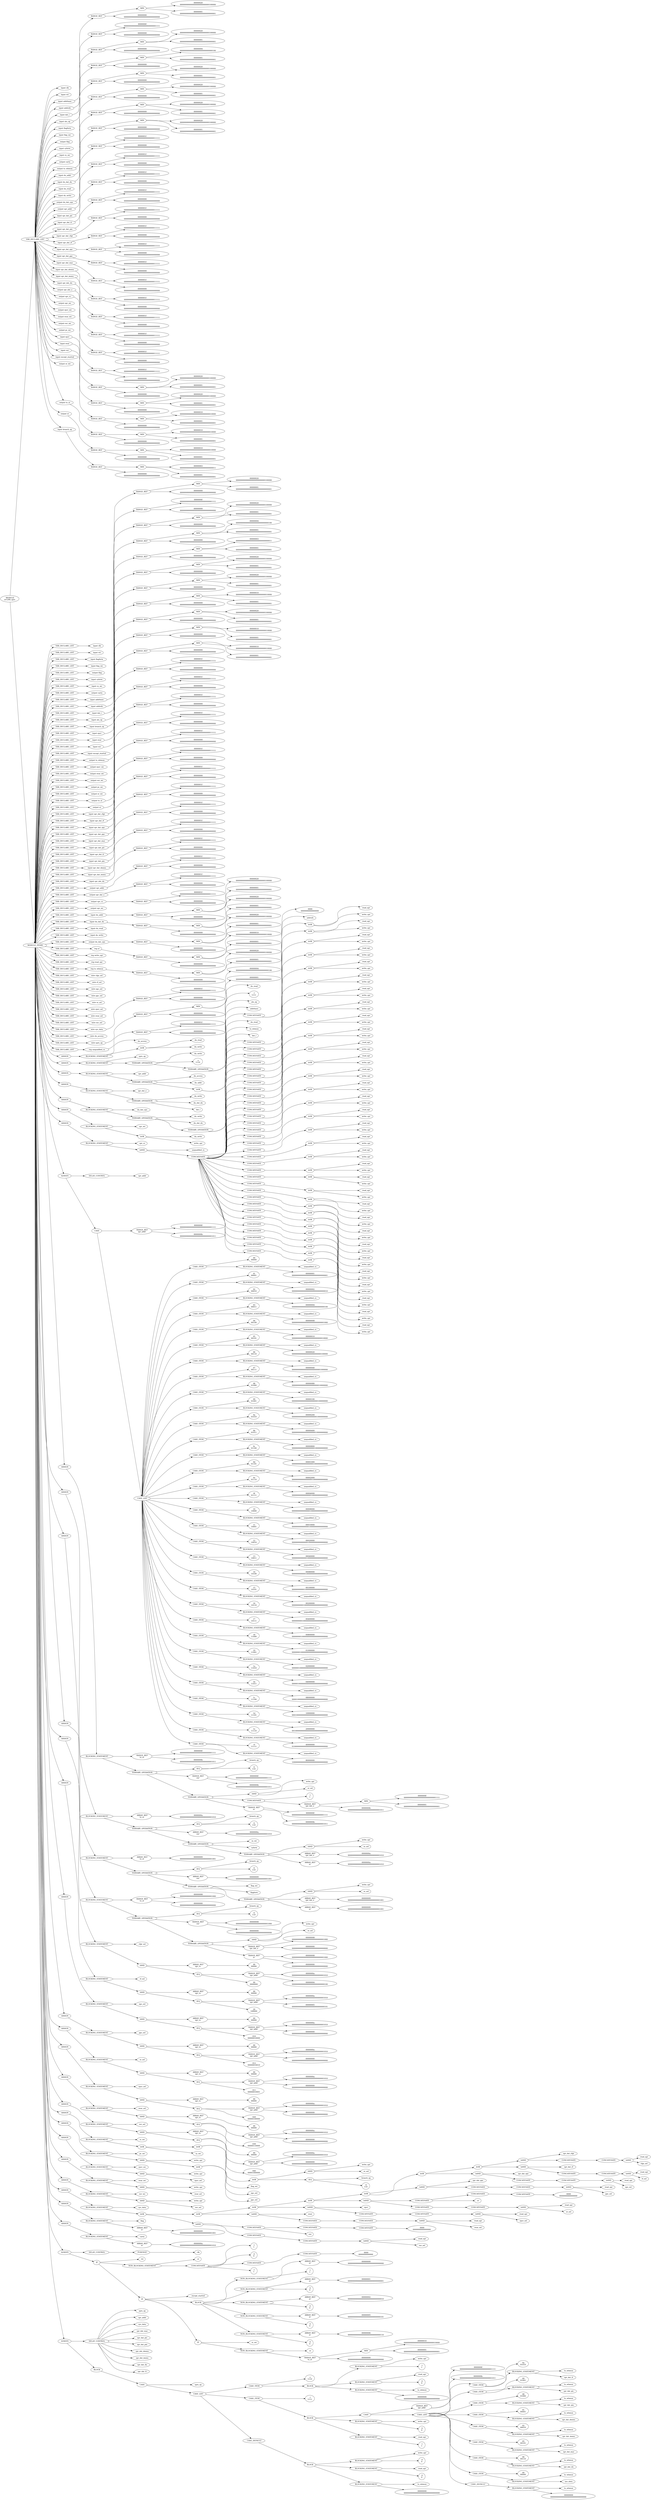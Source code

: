 digraph G {	
rankdir=LR;	
ranksep=.25;
	0 [label=< MODULE<br/>or1200_sprs>];
	1 [label=< VAR_DECLARE_LIST>];
	0 -> 1;
	2 [label=< input clk>];
	1 -> 2;
	3 [label=< input rst>];
	1 -> 3;
	4 [label=< input addrbase>];
	1 -> 4;
	5 [label=<RANGE_REF>];
	4 -> 5;
	6 [label=< MIN>];
	5 -> 6;
	7 [label=< 00000020<br/>00000000000000000000000000100000>];
	6 -> 7;
	8 [label=< 00000001<br/>00000000000000000000000000000001>];
	6 -> 8;
	9 [label=< 00000000<br/>00000000000000000000000000000000>];
	5 -> 9;
	10 [label=< input addrofs>];
	1 -> 10;
	11 [label=<RANGE_REF>];
	10 -> 11;
	12 [label=< 0000000f<br/>00000000000000000000000000001111>];
	11 -> 12;
	13 [label=< 00000000<br/>00000000000000000000000000000000>];
	11 -> 13;
	14 [label=< input dat_i>];
	1 -> 14;
	15 [label=<RANGE_REF>];
	14 -> 15;
	16 [label=< MIN>];
	15 -> 16;
	17 [label=< 00000020<br/>00000000000000000000000000100000>];
	16 -> 17;
	18 [label=< 00000001<br/>00000000000000000000000000000001>];
	16 -> 18;
	19 [label=< 00000000<br/>00000000000000000000000000000000>];
	15 -> 19;
	20 [label=< input alu_op>];
	1 -> 20;
	21 [label=<RANGE_REF>];
	20 -> 21;
	22 [label=< MIN>];
	21 -> 22;
	23 [label=< 00000004<br/>00000000000000000000000000000100>];
	22 -> 23;
	24 [label=< 00000001<br/>00000000000000000000000000000001>];
	22 -> 24;
	25 [label=< 00000000<br/>00000000000000000000000000000000>];
	21 -> 25;
	26 [label=< input flagforw>];
	1 -> 26;
	27 [label=< input flag_we>];
	1 -> 27;
	28 [label=< output flag>];
	1 -> 28;
	29 [label=< input cyforw>];
	1 -> 29;
	30 [label=< input cy_we>];
	1 -> 30;
	31 [label=< output carry>];
	1 -> 31;
	32 [label=< output to_wbmux>];
	1 -> 32;
	33 [label=<RANGE_REF>];
	32 -> 33;
	34 [label=< MIN>];
	33 -> 34;
	35 [label=< 00000020<br/>00000000000000000000000000100000>];
	34 -> 35;
	36 [label=< 00000001<br/>00000000000000000000000000000001>];
	34 -> 36;
	37 [label=< 00000000<br/>00000000000000000000000000000000>];
	33 -> 37;
	38 [label=< input du_addr>];
	1 -> 38;
	39 [label=<RANGE_REF>];
	38 -> 39;
	40 [label=< MIN>];
	39 -> 40;
	41 [label=< 00000020<br/>00000000000000000000000000100000>];
	40 -> 41;
	42 [label=< 00000001<br/>00000000000000000000000000000001>];
	40 -> 42;
	43 [label=< 00000000<br/>00000000000000000000000000000000>];
	39 -> 43;
	44 [label=< input du_dat_du>];
	1 -> 44;
	45 [label=<RANGE_REF>];
	44 -> 45;
	46 [label=< MIN>];
	45 -> 46;
	47 [label=< 00000020<br/>00000000000000000000000000100000>];
	46 -> 47;
	48 [label=< 00000001<br/>00000000000000000000000000000001>];
	46 -> 48;
	49 [label=< 00000000<br/>00000000000000000000000000000000>];
	45 -> 49;
	50 [label=< input du_read>];
	1 -> 50;
	51 [label=< input du_write>];
	1 -> 51;
	52 [label=< output du_dat_cpu>];
	1 -> 52;
	53 [label=<RANGE_REF>];
	52 -> 53;
	54 [label=< MIN>];
	53 -> 54;
	55 [label=< 00000020<br/>00000000000000000000000000100000>];
	54 -> 55;
	56 [label=< 00000001<br/>00000000000000000000000000000001>];
	54 -> 56;
	57 [label=< 00000000<br/>00000000000000000000000000000000>];
	53 -> 57;
	58 [label=< output spr_addr>];
	1 -> 58;
	59 [label=<RANGE_REF>];
	58 -> 59;
	60 [label=< 0000001f<br/>00000000000000000000000000011111>];
	59 -> 60;
	61 [label=< 00000000<br/>00000000000000000000000000000000>];
	59 -> 61;
	62 [label=< input spr_dat_pic>];
	1 -> 62;
	63 [label=<RANGE_REF>];
	62 -> 63;
	64 [label=< 0000001f<br/>00000000000000000000000000011111>];
	63 -> 64;
	65 [label=< 00000000<br/>00000000000000000000000000000000>];
	63 -> 65;
	66 [label=< input spr_dat_tt>];
	1 -> 66;
	67 [label=<RANGE_REF>];
	66 -> 67;
	68 [label=< 0000001f<br/>00000000000000000000000000011111>];
	67 -> 68;
	69 [label=< 00000000<br/>00000000000000000000000000000000>];
	67 -> 69;
	70 [label=< input spr_dat_pm>];
	1 -> 70;
	71 [label=<RANGE_REF>];
	70 -> 71;
	72 [label=< 0000001f<br/>00000000000000000000000000011111>];
	71 -> 72;
	73 [label=< 00000000<br/>00000000000000000000000000000000>];
	71 -> 73;
	74 [label=< input spr_dat_cfgr>];
	1 -> 74;
	75 [label=<RANGE_REF>];
	74 -> 75;
	76 [label=< 0000001f<br/>00000000000000000000000000011111>];
	75 -> 76;
	77 [label=< 00000000<br/>00000000000000000000000000000000>];
	75 -> 77;
	78 [label=< input spr_dat_rf>];
	1 -> 78;
	79 [label=<RANGE_REF>];
	78 -> 79;
	80 [label=< 0000001f<br/>00000000000000000000000000011111>];
	79 -> 80;
	81 [label=< 00000000<br/>00000000000000000000000000000000>];
	79 -> 81;
	82 [label=< input spr_dat_npc>];
	1 -> 82;
	83 [label=<RANGE_REF>];
	82 -> 83;
	84 [label=< 0000001f<br/>00000000000000000000000000011111>];
	83 -> 84;
	85 [label=< 00000000<br/>00000000000000000000000000000000>];
	83 -> 85;
	86 [label=< input spr_dat_ppc>];
	1 -> 86;
	87 [label=<RANGE_REF>];
	86 -> 87;
	88 [label=< 0000001f<br/>00000000000000000000000000011111>];
	87 -> 88;
	89 [label=< 00000000<br/>00000000000000000000000000000000>];
	87 -> 89;
	90 [label=< input spr_dat_mac>];
	1 -> 90;
	91 [label=<RANGE_REF>];
	90 -> 91;
	92 [label=< 0000001f<br/>00000000000000000000000000011111>];
	91 -> 92;
	93 [label=< 00000000<br/>00000000000000000000000000000000>];
	91 -> 93;
	94 [label=< input spr_dat_dmmu>];
	1 -> 94;
	95 [label=<RANGE_REF>];
	94 -> 95;
	96 [label=< 0000001f<br/>00000000000000000000000000011111>];
	95 -> 96;
	97 [label=< 00000000<br/>00000000000000000000000000000000>];
	95 -> 97;
	98 [label=< input spr_dat_immu>];
	1 -> 98;
	99 [label=<RANGE_REF>];
	98 -> 99;
	100 [label=< 0000001f<br/>00000000000000000000000000011111>];
	99 -> 100;
	101 [label=< 00000000<br/>00000000000000000000000000000000>];
	99 -> 101;
	102 [label=< input spr_dat_du>];
	1 -> 102;
	103 [label=<RANGE_REF>];
	102 -> 103;
	104 [label=< 0000001f<br/>00000000000000000000000000011111>];
	103 -> 104;
	105 [label=< 00000000<br/>00000000000000000000000000000000>];
	103 -> 105;
	106 [label=< output spr_dat_o>];
	1 -> 106;
	107 [label=<RANGE_REF>];
	106 -> 107;
	108 [label=< 0000001f<br/>00000000000000000000000000011111>];
	107 -> 108;
	109 [label=< 00000000<br/>00000000000000000000000000000000>];
	107 -> 109;
	110 [label=< output spr_cs>];
	1 -> 110;
	111 [label=<RANGE_REF>];
	110 -> 111;
	112 [label=< 0000001f<br/>00000000000000000000000000011111>];
	111 -> 112;
	113 [label=< 00000000<br/>00000000000000000000000000000000>];
	111 -> 113;
	114 [label=< output spr_we>];
	1 -> 114;
	115 [label=< output epcr_we>];
	1 -> 115;
	116 [label=< output eear_we>];
	1 -> 116;
	117 [label=< output esr_we>];
	1 -> 117;
	118 [label=< output pc_we>];
	1 -> 118;
	119 [label=< input epcr>];
	1 -> 119;
	120 [label=<RANGE_REF>];
	119 -> 120;
	121 [label=< MIN>];
	120 -> 121;
	122 [label=< 00000020<br/>00000000000000000000000000100000>];
	121 -> 122;
	123 [label=< 00000001<br/>00000000000000000000000000000001>];
	121 -> 123;
	124 [label=< 00000000<br/>00000000000000000000000000000000>];
	120 -> 124;
	125 [label=< input eear>];
	1 -> 125;
	126 [label=<RANGE_REF>];
	125 -> 126;
	127 [label=< MIN>];
	126 -> 127;
	128 [label=< 00000020<br/>00000000000000000000000000100000>];
	127 -> 128;
	129 [label=< 00000001<br/>00000000000000000000000000000001>];
	127 -> 129;
	130 [label=< 00000000<br/>00000000000000000000000000000000>];
	126 -> 130;
	131 [label=< input esr>];
	1 -> 131;
	132 [label=<RANGE_REF>];
	131 -> 132;
	133 [label=< MIN>];
	132 -> 133;
	134 [label=< 00000010<br/>00000000000000000000000000010000>];
	133 -> 134;
	135 [label=< 00000001<br/>00000000000000000000000000000001>];
	133 -> 135;
	136 [label=< 00000000<br/>00000000000000000000000000000000>];
	132 -> 136;
	137 [label=< input except_started>];
	1 -> 137;
	138 [label=< output sr_we>];
	1 -> 138;
	139 [label=< output to_sr>];
	1 -> 139;
	140 [label=<RANGE_REF>];
	139 -> 140;
	141 [label=< MIN>];
	140 -> 141;
	142 [label=< 00000010<br/>00000000000000000000000000010000>];
	141 -> 142;
	143 [label=< 00000001<br/>00000000000000000000000000000001>];
	141 -> 143;
	144 [label=< 00000000<br/>00000000000000000000000000000000>];
	140 -> 144;
	145 [label=< output sr>];
	1 -> 145;
	146 [label=<RANGE_REF>];
	145 -> 146;
	147 [label=< MIN>];
	146 -> 147;
	148 [label=< 00000010<br/>00000000000000000000000000010000>];
	147 -> 148;
	149 [label=< 00000001<br/>00000000000000000000000000000001>];
	147 -> 149;
	150 [label=< 00000000<br/>00000000000000000000000000000000>];
	146 -> 150;
	151 [label=< input branch_op>];
	1 -> 151;
	152 [label=<RANGE_REF>];
	151 -> 152;
	153 [label=< MIN>];
	152 -> 153;
	154 [label=< 00000003<br/>00000000000000000000000000000011>];
	153 -> 154;
	155 [label=< 00000001<br/>00000000000000000000000000000001>];
	153 -> 155;
	156 [label=< 00000000<br/>00000000000000000000000000000000>];
	152 -> 156;
	157 [label=< MODULE_ITEMS>];
	0 -> 157;
	158 [label=< VAR_DECLARE_LIST>];
	157 -> 158;
	159 [label=< input clk>];
	158 -> 159;
	160 [label=< VAR_DECLARE_LIST>];
	157 -> 160;
	161 [label=< input rst>];
	160 -> 161;
	162 [label=< VAR_DECLARE_LIST>];
	157 -> 162;
	163 [label=< input flagforw>];
	162 -> 163;
	164 [label=< VAR_DECLARE_LIST>];
	157 -> 164;
	165 [label=< input flag_we>];
	164 -> 165;
	166 [label=< VAR_DECLARE_LIST>];
	157 -> 166;
	167 [label=< output flag>];
	166 -> 167;
	168 [label=< VAR_DECLARE_LIST>];
	157 -> 168;
	169 [label=< input cyforw>];
	168 -> 169;
	170 [label=< VAR_DECLARE_LIST>];
	157 -> 170;
	171 [label=< input cy_we>];
	170 -> 171;
	172 [label=< VAR_DECLARE_LIST>];
	157 -> 172;
	173 [label=< output carry>];
	172 -> 173;
	174 [label=< VAR_DECLARE_LIST>];
	157 -> 174;
	175 [label=< input addrbase>];
	174 -> 175;
	176 [label=<RANGE_REF>];
	175 -> 176;
	177 [label=< MIN>];
	176 -> 177;
	178 [label=< 00000020<br/>00000000000000000000000000100000>];
	177 -> 178;
	179 [label=< 00000001<br/>00000000000000000000000000000001>];
	177 -> 179;
	180 [label=< 00000000<br/>00000000000000000000000000000000>];
	176 -> 180;
	181 [label=< VAR_DECLARE_LIST>];
	157 -> 181;
	182 [label=< input addrofs>];
	181 -> 182;
	183 [label=<RANGE_REF>];
	182 -> 183;
	184 [label=< 0000000f<br/>00000000000000000000000000001111>];
	183 -> 184;
	185 [label=< 00000000<br/>00000000000000000000000000000000>];
	183 -> 185;
	186 [label=< VAR_DECLARE_LIST>];
	157 -> 186;
	187 [label=< input dat_i>];
	186 -> 187;
	188 [label=<RANGE_REF>];
	187 -> 188;
	189 [label=< MIN>];
	188 -> 189;
	190 [label=< 00000020<br/>00000000000000000000000000100000>];
	189 -> 190;
	191 [label=< 00000001<br/>00000000000000000000000000000001>];
	189 -> 191;
	192 [label=< 00000000<br/>00000000000000000000000000000000>];
	188 -> 192;
	193 [label=< VAR_DECLARE_LIST>];
	157 -> 193;
	194 [label=< input alu_op>];
	193 -> 194;
	195 [label=<RANGE_REF>];
	194 -> 195;
	196 [label=< MIN>];
	195 -> 196;
	197 [label=< 00000004<br/>00000000000000000000000000000100>];
	196 -> 197;
	198 [label=< 00000001<br/>00000000000000000000000000000001>];
	196 -> 198;
	199 [label=< 00000000<br/>00000000000000000000000000000000>];
	195 -> 199;
	200 [label=< VAR_DECLARE_LIST>];
	157 -> 200;
	201 [label=< input branch_op>];
	200 -> 201;
	202 [label=<RANGE_REF>];
	201 -> 202;
	203 [label=< MIN>];
	202 -> 203;
	204 [label=< 00000003<br/>00000000000000000000000000000011>];
	203 -> 204;
	205 [label=< 00000001<br/>00000000000000000000000000000001>];
	203 -> 205;
	206 [label=< 00000000<br/>00000000000000000000000000000000>];
	202 -> 206;
	207 [label=< VAR_DECLARE_LIST>];
	157 -> 207;
	208 [label=< input epcr>];
	207 -> 208;
	209 [label=<RANGE_REF>];
	208 -> 209;
	210 [label=< MIN>];
	209 -> 210;
	211 [label=< 00000020<br/>00000000000000000000000000100000>];
	210 -> 211;
	212 [label=< 00000001<br/>00000000000000000000000000000001>];
	210 -> 212;
	213 [label=< 00000000<br/>00000000000000000000000000000000>];
	209 -> 213;
	214 [label=< VAR_DECLARE_LIST>];
	157 -> 214;
	215 [label=< input eear>];
	214 -> 215;
	216 [label=<RANGE_REF>];
	215 -> 216;
	217 [label=< MIN>];
	216 -> 217;
	218 [label=< 00000020<br/>00000000000000000000000000100000>];
	217 -> 218;
	219 [label=< 00000001<br/>00000000000000000000000000000001>];
	217 -> 219;
	220 [label=< 00000000<br/>00000000000000000000000000000000>];
	216 -> 220;
	221 [label=< VAR_DECLARE_LIST>];
	157 -> 221;
	222 [label=< input esr>];
	221 -> 222;
	223 [label=<RANGE_REF>];
	222 -> 223;
	224 [label=< MIN>];
	223 -> 224;
	225 [label=< 00000010<br/>00000000000000000000000000010000>];
	224 -> 225;
	226 [label=< 00000001<br/>00000000000000000000000000000001>];
	224 -> 226;
	227 [label=< 00000000<br/>00000000000000000000000000000000>];
	223 -> 227;
	228 [label=< VAR_DECLARE_LIST>];
	157 -> 228;
	229 [label=< input except_started>];
	228 -> 229;
	230 [label=< VAR_DECLARE_LIST>];
	157 -> 230;
	231 [label=< output to_wbmux>];
	230 -> 231;
	232 [label=<RANGE_REF>];
	231 -> 232;
	233 [label=< MIN>];
	232 -> 233;
	234 [label=< 00000020<br/>00000000000000000000000000100000>];
	233 -> 234;
	235 [label=< 00000001<br/>00000000000000000000000000000001>];
	233 -> 235;
	236 [label=< 00000000<br/>00000000000000000000000000000000>];
	232 -> 236;
	237 [label=< VAR_DECLARE_LIST>];
	157 -> 237;
	238 [label=< output epcr_we>];
	237 -> 238;
	239 [label=< VAR_DECLARE_LIST>];
	157 -> 239;
	240 [label=< output eear_we>];
	239 -> 240;
	241 [label=< VAR_DECLARE_LIST>];
	157 -> 241;
	242 [label=< output esr_we>];
	241 -> 242;
	243 [label=< VAR_DECLARE_LIST>];
	157 -> 243;
	244 [label=< output pc_we>];
	243 -> 244;
	245 [label=< VAR_DECLARE_LIST>];
	157 -> 245;
	246 [label=< output sr_we>];
	245 -> 246;
	247 [label=< VAR_DECLARE_LIST>];
	157 -> 247;
	248 [label=< output to_sr>];
	247 -> 248;
	249 [label=<RANGE_REF>];
	248 -> 249;
	250 [label=< MIN>];
	249 -> 250;
	251 [label=< 00000010<br/>00000000000000000000000000010000>];
	250 -> 251;
	252 [label=< 00000001<br/>00000000000000000000000000000001>];
	250 -> 252;
	253 [label=< 00000000<br/>00000000000000000000000000000000>];
	249 -> 253;
	254 [label=< VAR_DECLARE_LIST>];
	157 -> 254;
	255 [label=< output sr>];
	254 -> 255;
	256 [label=<RANGE_REF>];
	255 -> 256;
	257 [label=< MIN>];
	256 -> 257;
	258 [label=< 00000010<br/>00000000000000000000000000010000>];
	257 -> 258;
	259 [label=< 00000001<br/>00000000000000000000000000000001>];
	257 -> 259;
	260 [label=< 00000000<br/>00000000000000000000000000000000>];
	256 -> 260;
	261 [label=< VAR_DECLARE_LIST>];
	157 -> 261;
	262 [label=< input spr_dat_cfgr>];
	261 -> 262;
	263 [label=<RANGE_REF>];
	262 -> 263;
	264 [label=< 0000001f<br/>00000000000000000000000000011111>];
	263 -> 264;
	265 [label=< 00000000<br/>00000000000000000000000000000000>];
	263 -> 265;
	266 [label=< VAR_DECLARE_LIST>];
	157 -> 266;
	267 [label=< input spr_dat_rf>];
	266 -> 267;
	268 [label=<RANGE_REF>];
	267 -> 268;
	269 [label=< 0000001f<br/>00000000000000000000000000011111>];
	268 -> 269;
	270 [label=< 00000000<br/>00000000000000000000000000000000>];
	268 -> 270;
	271 [label=< VAR_DECLARE_LIST>];
	157 -> 271;
	272 [label=< input spr_dat_npc>];
	271 -> 272;
	273 [label=<RANGE_REF>];
	272 -> 273;
	274 [label=< 0000001f<br/>00000000000000000000000000011111>];
	273 -> 274;
	275 [label=< 00000000<br/>00000000000000000000000000000000>];
	273 -> 275;
	276 [label=< VAR_DECLARE_LIST>];
	157 -> 276;
	277 [label=< input spr_dat_ppc>];
	276 -> 277;
	278 [label=<RANGE_REF>];
	277 -> 278;
	279 [label=< 0000001f<br/>00000000000000000000000000011111>];
	278 -> 279;
	280 [label=< 00000000<br/>00000000000000000000000000000000>];
	278 -> 280;
	281 [label=< VAR_DECLARE_LIST>];
	157 -> 281;
	282 [label=< input spr_dat_mac>];
	281 -> 282;
	283 [label=<RANGE_REF>];
	282 -> 283;
	284 [label=< 0000001f<br/>00000000000000000000000000011111>];
	283 -> 284;
	285 [label=< 00000000<br/>00000000000000000000000000000000>];
	283 -> 285;
	286 [label=< VAR_DECLARE_LIST>];
	157 -> 286;
	287 [label=< input spr_dat_pic>];
	286 -> 287;
	288 [label=<RANGE_REF>];
	287 -> 288;
	289 [label=< 0000001f<br/>00000000000000000000000000011111>];
	288 -> 289;
	290 [label=< 00000000<br/>00000000000000000000000000000000>];
	288 -> 290;
	291 [label=< VAR_DECLARE_LIST>];
	157 -> 291;
	292 [label=< input spr_dat_tt>];
	291 -> 292;
	293 [label=<RANGE_REF>];
	292 -> 293;
	294 [label=< 0000001f<br/>00000000000000000000000000011111>];
	293 -> 294;
	295 [label=< 00000000<br/>00000000000000000000000000000000>];
	293 -> 295;
	296 [label=< VAR_DECLARE_LIST>];
	157 -> 296;
	297 [label=< input spr_dat_pm>];
	296 -> 297;
	298 [label=<RANGE_REF>];
	297 -> 298;
	299 [label=< 0000001f<br/>00000000000000000000000000011111>];
	298 -> 299;
	300 [label=< 00000000<br/>00000000000000000000000000000000>];
	298 -> 300;
	301 [label=< VAR_DECLARE_LIST>];
	157 -> 301;
	302 [label=< input spr_dat_dmmu>];
	301 -> 302;
	303 [label=<RANGE_REF>];
	302 -> 303;
	304 [label=< 0000001f<br/>00000000000000000000000000011111>];
	303 -> 304;
	305 [label=< 00000000<br/>00000000000000000000000000000000>];
	303 -> 305;
	306 [label=< VAR_DECLARE_LIST>];
	157 -> 306;
	307 [label=< input spr_dat_immu>];
	306 -> 307;
	308 [label=<RANGE_REF>];
	307 -> 308;
	309 [label=< 0000001f<br/>00000000000000000000000000011111>];
	308 -> 309;
	310 [label=< 00000000<br/>00000000000000000000000000000000>];
	308 -> 310;
	311 [label=< VAR_DECLARE_LIST>];
	157 -> 311;
	312 [label=< input spr_dat_du>];
	311 -> 312;
	313 [label=<RANGE_REF>];
	312 -> 313;
	314 [label=< 0000001f<br/>00000000000000000000000000011111>];
	313 -> 314;
	315 [label=< 00000000<br/>00000000000000000000000000000000>];
	313 -> 315;
	316 [label=< VAR_DECLARE_LIST>];
	157 -> 316;
	317 [label=< output spr_addr>];
	316 -> 317;
	318 [label=<RANGE_REF>];
	317 -> 318;
	319 [label=< 0000001f<br/>00000000000000000000000000011111>];
	318 -> 319;
	320 [label=< 00000000<br/>00000000000000000000000000000000>];
	318 -> 320;
	321 [label=< VAR_DECLARE_LIST>];
	157 -> 321;
	322 [label=< output spr_dat_o>];
	321 -> 322;
	323 [label=<RANGE_REF>];
	322 -> 323;
	324 [label=< 0000001f<br/>00000000000000000000000000011111>];
	323 -> 324;
	325 [label=< 00000000<br/>00000000000000000000000000000000>];
	323 -> 325;
	326 [label=< VAR_DECLARE_LIST>];
	157 -> 326;
	327 [label=< output spr_cs>];
	326 -> 327;
	328 [label=<RANGE_REF>];
	327 -> 328;
	329 [label=< 0000001f<br/>00000000000000000000000000011111>];
	328 -> 329;
	330 [label=< 00000000<br/>00000000000000000000000000000000>];
	328 -> 330;
	331 [label=< VAR_DECLARE_LIST>];
	157 -> 331;
	332 [label=< output spr_we>];
	331 -> 332;
	333 [label=< VAR_DECLARE_LIST>];
	157 -> 333;
	334 [label=< input du_addr>];
	333 -> 334;
	335 [label=<RANGE_REF>];
	334 -> 335;
	336 [label=< MIN>];
	335 -> 336;
	337 [label=< 00000020<br/>00000000000000000000000000100000>];
	336 -> 337;
	338 [label=< 00000001<br/>00000000000000000000000000000001>];
	336 -> 338;
	339 [label=< 00000000<br/>00000000000000000000000000000000>];
	335 -> 339;
	340 [label=< VAR_DECLARE_LIST>];
	157 -> 340;
	341 [label=< input du_dat_du>];
	340 -> 341;
	342 [label=<RANGE_REF>];
	341 -> 342;
	343 [label=< MIN>];
	342 -> 343;
	344 [label=< 00000020<br/>00000000000000000000000000100000>];
	343 -> 344;
	345 [label=< 00000001<br/>00000000000000000000000000000001>];
	343 -> 345;
	346 [label=< 00000000<br/>00000000000000000000000000000000>];
	342 -> 346;
	347 [label=< VAR_DECLARE_LIST>];
	157 -> 347;
	348 [label=< input du_read>];
	347 -> 348;
	349 [label=< VAR_DECLARE_LIST>];
	157 -> 349;
	350 [label=< input du_write>];
	349 -> 350;
	351 [label=< VAR_DECLARE_LIST>];
	157 -> 351;
	352 [label=< output du_dat_cpu>];
	351 -> 352;
	353 [label=<RANGE_REF>];
	352 -> 353;
	354 [label=< MIN>];
	353 -> 354;
	355 [label=< 00000020<br/>00000000000000000000000000100000>];
	354 -> 355;
	356 [label=< 00000001<br/>00000000000000000000000000000001>];
	354 -> 356;
	357 [label=< 00000000<br/>00000000000000000000000000000000>];
	353 -> 357;
	358 [label=< VAR_DECLARE_LIST>];
	157 -> 358;
	359 [label=< reg sr>];
	358 -> 359;
	360 [label=<RANGE_REF>];
	359 -> 360;
	361 [label=< MIN>];
	360 -> 361;
	362 [label=< 00000010<br/>00000000000000000000000000010000>];
	361 -> 362;
	363 [label=< 00000001<br/>00000000000000000000000000000001>];
	361 -> 363;
	364 [label=< 00000000<br/>00000000000000000000000000000000>];
	360 -> 364;
	365 [label=< VAR_DECLARE_LIST>];
	157 -> 365;
	366 [label=< reg write_spr>];
	365 -> 366;
	367 [label=< VAR_DECLARE_LIST>];
	157 -> 367;
	368 [label=< reg read_spr>];
	367 -> 368;
	369 [label=< VAR_DECLARE_LIST>];
	157 -> 369;
	370 [label=< reg to_wbmux>];
	369 -> 370;
	371 [label=<RANGE_REF>];
	370 -> 371;
	372 [label=< MIN>];
	371 -> 372;
	373 [label=< 00000020<br/>00000000000000000000000000100000>];
	372 -> 373;
	374 [label=< 00000001<br/>00000000000000000000000000000001>];
	372 -> 374;
	375 [label=< 00000000<br/>00000000000000000000000000000000>];
	371 -> 375;
	376 [label=< VAR_DECLARE_LIST>];
	157 -> 376;
	377 [label=< wire cfgr_sel>];
	376 -> 377;
	378 [label=< VAR_DECLARE_LIST>];
	157 -> 378;
	379 [label=< wire rf_sel>];
	378 -> 379;
	380 [label=< VAR_DECLARE_LIST>];
	157 -> 380;
	381 [label=< wire npc_sel>];
	380 -> 381;
	382 [label=< VAR_DECLARE_LIST>];
	157 -> 382;
	383 [label=< wire ppc_sel>];
	382 -> 383;
	384 [label=< VAR_DECLARE_LIST>];
	157 -> 384;
	385 [label=< wire sr_sel>];
	384 -> 385;
	386 [label=< VAR_DECLARE_LIST>];
	157 -> 386;
	387 [label=< wire epcr_sel>];
	386 -> 387;
	388 [label=< VAR_DECLARE_LIST>];
	157 -> 388;
	389 [label=< wire eear_sel>];
	388 -> 389;
	390 [label=< VAR_DECLARE_LIST>];
	157 -> 390;
	391 [label=< wire esr_sel>];
	390 -> 391;
	392 [label=< VAR_DECLARE_LIST>];
	157 -> 392;
	393 [label=< wire sys_data>];
	392 -> 393;
	394 [label=<RANGE_REF>];
	393 -> 394;
	395 [label=< 0000001f<br/>00000000000000000000000000011111>];
	394 -> 395;
	396 [label=< 00000000<br/>00000000000000000000000000000000>];
	394 -> 396;
	397 [label=< VAR_DECLARE_LIST>];
	157 -> 397;
	398 [label=< wire du_access>];
	397 -> 398;
	399 [label=< VAR_DECLARE_LIST>];
	157 -> 399;
	400 [label=< wire sprs_op>];
	399 -> 400;
	401 [label=<RANGE_REF>];
	400 -> 401;
	402 [label=< MIN>];
	401 -> 402;
	403 [label=< 00000004<br/>00000000000000000000000000000100>];
	402 -> 403;
	404 [label=< 00000001<br/>00000000000000000000000000000001>];
	402 -> 404;
	405 [label=< 00000000<br/>00000000000000000000000000000000>];
	401 -> 405;
	406 [label=< VAR_DECLARE_LIST>];
	157 -> 406;
	407 [label=< reg unqualified_cs>];
	406 -> 407;
	408 [label=<RANGE_REF>];
	407 -> 408;
	409 [label=< 0000001f<br/>00000000000000000000000000011111>];
	408 -> 409;
	410 [label=< 00000000<br/>00000000000000000000000000000000>];
	408 -> 410;
	411 [label=< ASSIGN>];
	157 -> 411;
	412 [label=< BLOCKING_STATEMENT>];
	411 -> 412;
	413 [label=< du_access>];
	412 -> 413;
	414 [label=< bOR>];
	412 -> 414;
	415 [label=< du_read>];
	414 -> 415;
	416 [label=< du_write>];
	414 -> 416;
	417 [label=< ASSIGN>];
	157 -> 417;
	418 [label=< BLOCKING_STATEMENT>];
	417 -> 418;
	419 [label=< sprs_op>];
	418 -> 419;
	420 [label=< TERNARY_OPERATION>];
	418 -> 420;
	421 [label=< du_write>];
	420 -> 421;
	422 [label=< e<br/>1110>];
	420 -> 422;
	423 [label=< TERNARY_OPERATION>];
	420 -> 423;
	424 [label=< du_read>];
	423 -> 424;
	425 [label=< f<br/>1111>];
	423 -> 425;
	426 [label=< alu_op>];
	423 -> 426;
	427 [label=< ASSIGN>];
	157 -> 427;
	428 [label=< BLOCKING_STATEMENT>];
	427 -> 428;
	429 [label=< spr_addr>];
	428 -> 429;
	430 [label=< TERNARY_OPERATION>];
	428 -> 430;
	431 [label=< du_access>];
	430 -> 431;
	432 [label=< du_addr>];
	430 -> 432;
	433 [label=< bOR>];
	430 -> 433;
	434 [label=< addrbase>];
	433 -> 434;
	435 [label=< CONCATENATE>];
	433 -> 435;
	436 [label=< 0000<br/>0000000000000000>];
	435 -> 436;
	437 [label=< addrofs>];
	435 -> 437;
	438 [label=< ASSIGN>];
	157 -> 438;
	439 [label=< BLOCKING_STATEMENT>];
	438 -> 439;
	440 [label=< spr_dat_o>];
	439 -> 440;
	441 [label=< TERNARY_OPERATION>];
	439 -> 441;
	442 [label=< du_write>];
	441 -> 442;
	443 [label=< du_dat_du>];
	441 -> 443;
	444 [label=< dat_i>];
	441 -> 444;
	445 [label=< ASSIGN>];
	157 -> 445;
	446 [label=< BLOCKING_STATEMENT>];
	445 -> 446;
	447 [label=< du_dat_cpu>];
	446 -> 447;
	448 [label=< TERNARY_OPERATION>];
	446 -> 448;
	449 [label=< du_write>];
	448 -> 449;
	450 [label=< du_dat_du>];
	448 -> 450;
	451 [label=< TERNARY_OPERATION>];
	448 -> 451;
	452 [label=< du_read>];
	451 -> 452;
	453 [label=< to_wbmux>];
	451 -> 453;
	454 [label=< dat_i>];
	451 -> 454;
	455 [label=< ASSIGN>];
	157 -> 455;
	456 [label=< BLOCKING_STATEMENT>];
	455 -> 456;
	457 [label=< spr_we>];
	456 -> 457;
	458 [label=< bOR>];
	456 -> 458;
	459 [label=< du_write>];
	458 -> 459;
	460 [label=< write_spr>];
	458 -> 460;
	461 [label=< ASSIGN>];
	157 -> 461;
	462 [label=< BLOCKING_STATEMENT>];
	461 -> 462;
	463 [label=< spr_cs>];
	462 -> 463;
	464 [label=< bAND>];
	462 -> 464;
	465 [label=< unqualified_cs>];
	464 -> 465;
	466 [label=< CONCATENATE>];
	464 -> 466;
	467 [label=< CONCATENATE>];
	466 -> 467;
	468 [label=< bOR>];
	467 -> 468;
	469 [label=< read_spr>];
	468 -> 469;
	470 [label=< write_spr>];
	468 -> 470;
	471 [label=< CONCATENATE>];
	466 -> 471;
	472 [label=< bOR>];
	471 -> 472;
	473 [label=< read_spr>];
	472 -> 473;
	474 [label=< write_spr>];
	472 -> 474;
	475 [label=< CONCATENATE>];
	466 -> 475;
	476 [label=< bOR>];
	475 -> 476;
	477 [label=< read_spr>];
	476 -> 477;
	478 [label=< write_spr>];
	476 -> 478;
	479 [label=< CONCATENATE>];
	466 -> 479;
	480 [label=< bOR>];
	479 -> 480;
	481 [label=< read_spr>];
	480 -> 481;
	482 [label=< write_spr>];
	480 -> 482;
	483 [label=< CONCATENATE>];
	466 -> 483;
	484 [label=< bOR>];
	483 -> 484;
	485 [label=< read_spr>];
	484 -> 485;
	486 [label=< write_spr>];
	484 -> 486;
	487 [label=< CONCATENATE>];
	466 -> 487;
	488 [label=< bOR>];
	487 -> 488;
	489 [label=< read_spr>];
	488 -> 489;
	490 [label=< write_spr>];
	488 -> 490;
	491 [label=< CONCATENATE>];
	466 -> 491;
	492 [label=< bOR>];
	491 -> 492;
	493 [label=< read_spr>];
	492 -> 493;
	494 [label=< write_spr>];
	492 -> 494;
	495 [label=< CONCATENATE>];
	466 -> 495;
	496 [label=< bOR>];
	495 -> 496;
	497 [label=< read_spr>];
	496 -> 497;
	498 [label=< write_spr>];
	496 -> 498;
	499 [label=< CONCATENATE>];
	466 -> 499;
	500 [label=< bOR>];
	499 -> 500;
	501 [label=< read_spr>];
	500 -> 501;
	502 [label=< write_spr>];
	500 -> 502;
	503 [label=< CONCATENATE>];
	466 -> 503;
	504 [label=< bOR>];
	503 -> 504;
	505 [label=< read_spr>];
	504 -> 505;
	506 [label=< write_spr>];
	504 -> 506;
	507 [label=< CONCATENATE>];
	466 -> 507;
	508 [label=< bOR>];
	507 -> 508;
	509 [label=< read_spr>];
	508 -> 509;
	510 [label=< write_spr>];
	508 -> 510;
	511 [label=< CONCATENATE>];
	466 -> 511;
	512 [label=< bOR>];
	511 -> 512;
	513 [label=< read_spr>];
	512 -> 513;
	514 [label=< write_spr>];
	512 -> 514;
	515 [label=< CONCATENATE>];
	466 -> 515;
	516 [label=< bOR>];
	515 -> 516;
	517 [label=< read_spr>];
	516 -> 517;
	518 [label=< write_spr>];
	516 -> 518;
	519 [label=< CONCATENATE>];
	466 -> 519;
	520 [label=< bOR>];
	519 -> 520;
	521 [label=< read_spr>];
	520 -> 521;
	522 [label=< write_spr>];
	520 -> 522;
	523 [label=< CONCATENATE>];
	466 -> 523;
	524 [label=< bOR>];
	523 -> 524;
	525 [label=< read_spr>];
	524 -> 525;
	526 [label=< write_spr>];
	524 -> 526;
	527 [label=< CONCATENATE>];
	466 -> 527;
	528 [label=< bOR>];
	527 -> 528;
	529 [label=< read_spr>];
	528 -> 529;
	530 [label=< write_spr>];
	528 -> 530;
	531 [label=< CONCATENATE>];
	466 -> 531;
	532 [label=< bOR>];
	531 -> 532;
	533 [label=< read_spr>];
	532 -> 533;
	534 [label=< write_spr>];
	532 -> 534;
	535 [label=< CONCATENATE>];
	466 -> 535;
	536 [label=< bOR>];
	535 -> 536;
	537 [label=< read_spr>];
	536 -> 537;
	538 [label=< write_spr>];
	536 -> 538;
	539 [label=< CONCATENATE>];
	466 -> 539;
	540 [label=< bOR>];
	539 -> 540;
	541 [label=< read_spr>];
	540 -> 541;
	542 [label=< write_spr>];
	540 -> 542;
	543 [label=< CONCATENATE>];
	466 -> 543;
	544 [label=< bOR>];
	543 -> 544;
	545 [label=< read_spr>];
	544 -> 545;
	546 [label=< write_spr>];
	544 -> 546;
	547 [label=< CONCATENATE>];
	466 -> 547;
	548 [label=< bOR>];
	547 -> 548;
	549 [label=< read_spr>];
	548 -> 549;
	550 [label=< write_spr>];
	548 -> 550;
	551 [label=< CONCATENATE>];
	466 -> 551;
	552 [label=< bOR>];
	551 -> 552;
	553 [label=< read_spr>];
	552 -> 553;
	554 [label=< write_spr>];
	552 -> 554;
	555 [label=< CONCATENATE>];
	466 -> 555;
	556 [label=< bOR>];
	555 -> 556;
	557 [label=< read_spr>];
	556 -> 557;
	558 [label=< write_spr>];
	556 -> 558;
	559 [label=< CONCATENATE>];
	466 -> 559;
	560 [label=< bOR>];
	559 -> 560;
	561 [label=< read_spr>];
	560 -> 561;
	562 [label=< write_spr>];
	560 -> 562;
	563 [label=< CONCATENATE>];
	466 -> 563;
	564 [label=< bOR>];
	563 -> 564;
	565 [label=< read_spr>];
	564 -> 565;
	566 [label=< write_spr>];
	564 -> 566;
	567 [label=< CONCATENATE>];
	466 -> 567;
	568 [label=< bOR>];
	567 -> 568;
	569 [label=< read_spr>];
	568 -> 569;
	570 [label=< write_spr>];
	568 -> 570;
	571 [label=< CONCATENATE>];
	466 -> 571;
	572 [label=< bOR>];
	571 -> 572;
	573 [label=< read_spr>];
	572 -> 573;
	574 [label=< write_spr>];
	572 -> 574;
	575 [label=< CONCATENATE>];
	466 -> 575;
	576 [label=< bOR>];
	575 -> 576;
	577 [label=< read_spr>];
	576 -> 577;
	578 [label=< write_spr>];
	576 -> 578;
	579 [label=< CONCATENATE>];
	466 -> 579;
	580 [label=< bOR>];
	579 -> 580;
	581 [label=< read_spr>];
	580 -> 581;
	582 [label=< write_spr>];
	580 -> 582;
	583 [label=< CONCATENATE>];
	466 -> 583;
	584 [label=< bOR>];
	583 -> 584;
	585 [label=< read_spr>];
	584 -> 585;
	586 [label=< write_spr>];
	584 -> 586;
	587 [label=< CONCATENATE>];
	466 -> 587;
	588 [label=< bOR>];
	587 -> 588;
	589 [label=< read_spr>];
	588 -> 589;
	590 [label=< write_spr>];
	588 -> 590;
	591 [label=< CONCATENATE>];
	466 -> 591;
	592 [label=< bOR>];
	591 -> 592;
	593 [label=< read_spr>];
	592 -> 593;
	594 [label=< write_spr>];
	592 -> 594;
	595 [label=< ALWAYS>];
	157 -> 595;
	596 [label=< DELAY_CONTROL>];
	595 -> 596;
	597 [label=< spr_addr>];
	596 -> 597;
	598 [label=< CASE>];
	595 -> 598;
	599 [label=< RANGE_REF<br/>spr_addr>];
	598 -> 599;
	600 [label=< 0000000f<br/>00000000000000000000000000001111>];
	599 -> 600;
	601 [label=< 0000000b<br/>00000000000000000000000000001011>];
	599 -> 601;
	602 [label=< CASE_LIST>];
	598 -> 602;
	603 [label=< CASE_ITEM>];
	602 -> 603;
	604 [label=< 00<br/>00000>];
	603 -> 604;
	605 [label=< BLOCKING_STATEMENT>];
	603 -> 605;
	606 [label=< unqualified_cs>];
	605 -> 606;
	607 [label=< 00000001<br/>00000000000000000000000000000001>];
	605 -> 607;
	608 [label=< CASE_ITEM>];
	602 -> 608;
	609 [label=< 01<br/>00001>];
	608 -> 609;
	610 [label=< BLOCKING_STATEMENT>];
	608 -> 610;
	611 [label=< unqualified_cs>];
	610 -> 611;
	612 [label=< 00000002<br/>00000000000000000000000000000010>];
	610 -> 612;
	613 [label=< CASE_ITEM>];
	602 -> 613;
	614 [label=< 02<br/>00010>];
	613 -> 614;
	615 [label=< BLOCKING_STATEMENT>];
	613 -> 615;
	616 [label=< unqualified_cs>];
	615 -> 616;
	617 [label=< 00000004<br/>00000000000000000000000000000100>];
	615 -> 617;
	618 [label=< CASE_ITEM>];
	602 -> 618;
	619 [label=< 03<br/>00011>];
	618 -> 619;
	620 [label=< BLOCKING_STATEMENT>];
	618 -> 620;
	621 [label=< unqualified_cs>];
	620 -> 621;
	622 [label=< 00000008<br/>00000000000000000000000000001000>];
	620 -> 622;
	623 [label=< CASE_ITEM>];
	602 -> 623;
	624 [label=< 04<br/>00100>];
	623 -> 624;
	625 [label=< BLOCKING_STATEMENT>];
	623 -> 625;
	626 [label=< unqualified_cs>];
	625 -> 626;
	627 [label=< 00000010<br/>00000000000000000000000000010000>];
	625 -> 627;
	628 [label=< CASE_ITEM>];
	602 -> 628;
	629 [label=< 05<br/>00101>];
	628 -> 629;
	630 [label=< BLOCKING_STATEMENT>];
	628 -> 630;
	631 [label=< unqualified_cs>];
	630 -> 631;
	632 [label=< 00000020<br/>00000000000000000000000000100000>];
	630 -> 632;
	633 [label=< CASE_ITEM>];
	602 -> 633;
	634 [label=< 06<br/>00110>];
	633 -> 634;
	635 [label=< BLOCKING_STATEMENT>];
	633 -> 635;
	636 [label=< unqualified_cs>];
	635 -> 636;
	637 [label=< 00000040<br/>00000000000000000000000001000000>];
	635 -> 637;
	638 [label=< CASE_ITEM>];
	602 -> 638;
	639 [label=< 07<br/>00111>];
	638 -> 639;
	640 [label=< BLOCKING_STATEMENT>];
	638 -> 640;
	641 [label=< unqualified_cs>];
	640 -> 641;
	642 [label=< 00000080<br/>00000000000000000000000010000000>];
	640 -> 642;
	643 [label=< CASE_ITEM>];
	602 -> 643;
	644 [label=< 08<br/>01000>];
	643 -> 644;
	645 [label=< BLOCKING_STATEMENT>];
	643 -> 645;
	646 [label=< unqualified_cs>];
	645 -> 646;
	647 [label=< 00000100<br/>00000000000000000000000100000000>];
	645 -> 647;
	648 [label=< CASE_ITEM>];
	602 -> 648;
	649 [label=< 09<br/>01001>];
	648 -> 649;
	650 [label=< BLOCKING_STATEMENT>];
	648 -> 650;
	651 [label=< unqualified_cs>];
	650 -> 651;
	652 [label=< 00000200<br/>00000000000000000000001000000000>];
	650 -> 652;
	653 [label=< CASE_ITEM>];
	602 -> 653;
	654 [label=< 0a<br/>01010>];
	653 -> 654;
	655 [label=< BLOCKING_STATEMENT>];
	653 -> 655;
	656 [label=< unqualified_cs>];
	655 -> 656;
	657 [label=< 00000400<br/>00000000000000000000010000000000>];
	655 -> 657;
	658 [label=< CASE_ITEM>];
	602 -> 658;
	659 [label=< 0b<br/>01011>];
	658 -> 659;
	660 [label=< BLOCKING_STATEMENT>];
	658 -> 660;
	661 [label=< unqualified_cs>];
	660 -> 661;
	662 [label=< 00000800<br/>00000000000000000000100000000000>];
	660 -> 662;
	663 [label=< CASE_ITEM>];
	602 -> 663;
	664 [label=< 0c<br/>01100>];
	663 -> 664;
	665 [label=< BLOCKING_STATEMENT>];
	663 -> 665;
	666 [label=< unqualified_cs>];
	665 -> 666;
	667 [label=< 00001000<br/>00000000000000000001000000000000>];
	665 -> 667;
	668 [label=< CASE_ITEM>];
	602 -> 668;
	669 [label=< 0d<br/>01101>];
	668 -> 669;
	670 [label=< BLOCKING_STATEMENT>];
	668 -> 670;
	671 [label=< unqualified_cs>];
	670 -> 671;
	672 [label=< 00002000<br/>00000000000000000010000000000000>];
	670 -> 672;
	673 [label=< CASE_ITEM>];
	602 -> 673;
	674 [label=< 0e<br/>01110>];
	673 -> 674;
	675 [label=< BLOCKING_STATEMENT>];
	673 -> 675;
	676 [label=< unqualified_cs>];
	675 -> 676;
	677 [label=< 00004000<br/>00000000000000000100000000000000>];
	675 -> 677;
	678 [label=< CASE_ITEM>];
	602 -> 678;
	679 [label=< 0f<br/>01111>];
	678 -> 679;
	680 [label=< BLOCKING_STATEMENT>];
	678 -> 680;
	681 [label=< unqualified_cs>];
	680 -> 681;
	682 [label=< 00008000<br/>00000000000000001000000000000000>];
	680 -> 682;
	683 [label=< CASE_ITEM>];
	602 -> 683;
	684 [label=< 10<br/>10000>];
	683 -> 684;
	685 [label=< BLOCKING_STATEMENT>];
	683 -> 685;
	686 [label=< unqualified_cs>];
	685 -> 686;
	687 [label=< 00010000<br/>00000000000000010000000000000000>];
	685 -> 687;
	688 [label=< CASE_ITEM>];
	602 -> 688;
	689 [label=< 11<br/>10001>];
	688 -> 689;
	690 [label=< BLOCKING_STATEMENT>];
	688 -> 690;
	691 [label=< unqualified_cs>];
	690 -> 691;
	692 [label=< 00020000<br/>00000000000000100000000000000000>];
	690 -> 692;
	693 [label=< CASE_ITEM>];
	602 -> 693;
	694 [label=< 12<br/>10010>];
	693 -> 694;
	695 [label=< BLOCKING_STATEMENT>];
	693 -> 695;
	696 [label=< unqualified_cs>];
	695 -> 696;
	697 [label=< 00040000<br/>00000000000001000000000000000000>];
	695 -> 697;
	698 [label=< CASE_ITEM>];
	602 -> 698;
	699 [label=< 13<br/>10011>];
	698 -> 699;
	700 [label=< BLOCKING_STATEMENT>];
	698 -> 700;
	701 [label=< unqualified_cs>];
	700 -> 701;
	702 [label=< 00080000<br/>00000000000010000000000000000000>];
	700 -> 702;
	703 [label=< CASE_ITEM>];
	602 -> 703;
	704 [label=< 14<br/>10100>];
	703 -> 704;
	705 [label=< BLOCKING_STATEMENT>];
	703 -> 705;
	706 [label=< unqualified_cs>];
	705 -> 706;
	707 [label=< 00100000<br/>00000000000100000000000000000000>];
	705 -> 707;
	708 [label=< CASE_ITEM>];
	602 -> 708;
	709 [label=< 15<br/>10101>];
	708 -> 709;
	710 [label=< BLOCKING_STATEMENT>];
	708 -> 710;
	711 [label=< unqualified_cs>];
	710 -> 711;
	712 [label=< 00200000<br/>00000000001000000000000000000000>];
	710 -> 712;
	713 [label=< CASE_ITEM>];
	602 -> 713;
	714 [label=< 16<br/>10110>];
	713 -> 714;
	715 [label=< BLOCKING_STATEMENT>];
	713 -> 715;
	716 [label=< unqualified_cs>];
	715 -> 716;
	717 [label=< 00400000<br/>00000000010000000000000000000000>];
	715 -> 717;
	718 [label=< CASE_ITEM>];
	602 -> 718;
	719 [label=< 17<br/>10111>];
	718 -> 719;
	720 [label=< BLOCKING_STATEMENT>];
	718 -> 720;
	721 [label=< unqualified_cs>];
	720 -> 721;
	722 [label=< 00800000<br/>00000000100000000000000000000000>];
	720 -> 722;
	723 [label=< CASE_ITEM>];
	602 -> 723;
	724 [label=< 18<br/>11000>];
	723 -> 724;
	725 [label=< BLOCKING_STATEMENT>];
	723 -> 725;
	726 [label=< unqualified_cs>];
	725 -> 726;
	727 [label=< 01000000<br/>00000001000000000000000000000000>];
	725 -> 727;
	728 [label=< CASE_ITEM>];
	602 -> 728;
	729 [label=< 19<br/>11001>];
	728 -> 729;
	730 [label=< BLOCKING_STATEMENT>];
	728 -> 730;
	731 [label=< unqualified_cs>];
	730 -> 731;
	732 [label=< 02000000<br/>00000010000000000000000000000000>];
	730 -> 732;
	733 [label=< CASE_ITEM>];
	602 -> 733;
	734 [label=< 1a<br/>11010>];
	733 -> 734;
	735 [label=< BLOCKING_STATEMENT>];
	733 -> 735;
	736 [label=< unqualified_cs>];
	735 -> 736;
	737 [label=< 04000000<br/>00000100000000000000000000000000>];
	735 -> 737;
	738 [label=< CASE_ITEM>];
	602 -> 738;
	739 [label=< 1b<br/>11011>];
	738 -> 739;
	740 [label=< BLOCKING_STATEMENT>];
	738 -> 740;
	741 [label=< unqualified_cs>];
	740 -> 741;
	742 [label=< 08000000<br/>00001000000000000000000000000000>];
	740 -> 742;
	743 [label=< CASE_ITEM>];
	602 -> 743;
	744 [label=< 1c<br/>11100>];
	743 -> 744;
	745 [label=< BLOCKING_STATEMENT>];
	743 -> 745;
	746 [label=< unqualified_cs>];
	745 -> 746;
	747 [label=< 10000000<br/>00010000000000000000000000000000>];
	745 -> 747;
	748 [label=< CASE_ITEM>];
	602 -> 748;
	749 [label=< 1d<br/>11101>];
	748 -> 749;
	750 [label=< BLOCKING_STATEMENT>];
	748 -> 750;
	751 [label=< unqualified_cs>];
	750 -> 751;
	752 [label=< 20000000<br/>00100000000000000000000000000000>];
	750 -> 752;
	753 [label=< CASE_ITEM>];
	602 -> 753;
	754 [label=< 1e<br/>11110>];
	753 -> 754;
	755 [label=< BLOCKING_STATEMENT>];
	753 -> 755;
	756 [label=< unqualified_cs>];
	755 -> 756;
	757 [label=< 40000000<br/>01000000000000000000000000000000>];
	755 -> 757;
	758 [label=< CASE_ITEM>];
	602 -> 758;
	759 [label=< 1f<br/>11111>];
	758 -> 759;
	760 [label=< BLOCKING_STATEMENT>];
	758 -> 760;
	761 [label=< unqualified_cs>];
	760 -> 761;
	762 [label=< 80000000<br/>10000000000000000000000000000000>];
	760 -> 762;
	763 [label=< ASSIGN>];
	157 -> 763;
	764 [label=< BLOCKING_STATEMENT>];
	763 -> 764;
	765 [label=< RANGE_REF<br/>to_sr>];
	764 -> 765;
	766 [label=< 0000000f<br/>00000000000000000000000000001111>];
	765 -> 766;
	767 [label=< 0000000b<br/>00000000000000000000000000001011>];
	765 -> 767;
	768 [label=< TERNARY_OPERATION>];
	764 -> 768;
	769 [label=< lEQ>];
	768 -> 769;
	770 [label=< branch_op>];
	769 -> 770;
	771 [label=< 6<br/>110>];
	769 -> 771;
	772 [label=< RANGE_REF<br/>esr>];
	768 -> 772;
	773 [label=< 0000000f<br/>00000000000000000000000000001111>];
	772 -> 773;
	774 [label=< 0000000b<br/>00000000000000000000000000001011>];
	772 -> 774;
	775 [label=< TERNARY_OPERATION>];
	768 -> 775;
	776 [label=< lAND>];
	775 -> 776;
	777 [label=< write_spr>];
	776 -> 777;
	778 [label=< sr_sel>];
	776 -> 778;
	779 [label=< CONCATENATE>];
	775 -> 779;
	780 [label=< 1<br/>1>];
	779 -> 780;
	781 [label=< RANGE_REF<br/>spr_dat_o>];
	779 -> 781;
	782 [label=< MIN>];
	781 -> 782;
	783 [label=< 0000000f<br/>00000000000000000000000000001111>];
	782 -> 783;
	784 [label=< 00000001<br/>00000000000000000000000000000001>];
	782 -> 784;
	785 [label=< 0000000b<br/>00000000000000000000000000001011>];
	781 -> 785;
	786 [label=< RANGE_REF<br/>sr>];
	775 -> 786;
	787 [label=< 0000000f<br/>00000000000000000000000000001111>];
	786 -> 787;
	788 [label=< 0000000b<br/>00000000000000000000000000001011>];
	786 -> 788;
	789 [label=< ASSIGN>];
	157 -> 789;
	790 [label=< BLOCKING_STATEMENT>];
	789 -> 790;
	791 [label=< ARRAY_REF<br/>to_sr>];
	790 -> 791;
	792 [label=< 0000000a<br/>00000000000000000000000000001010>];
	791 -> 792;
	793 [label=< TERNARY_OPERATION>];
	790 -> 793;
	794 [label=< lEQ>];
	793 -> 794;
	795 [label=< branch_op>];
	794 -> 795;
	796 [label=< 6<br/>110>];
	794 -> 796;
	797 [label=< ARRAY_REF<br/>esr>];
	793 -> 797;
	798 [label=< 0000000a<br/>00000000000000000000000000001010>];
	797 -> 798;
	799 [label=< TERNARY_OPERATION>];
	793 -> 799;
	800 [label=< cy_we>];
	799 -> 800;
	801 [label=< cyforw>];
	799 -> 801;
	802 [label=< TERNARY_OPERATION>];
	799 -> 802;
	803 [label=< lAND>];
	802 -> 803;
	804 [label=< write_spr>];
	803 -> 804;
	805 [label=< sr_sel>];
	803 -> 805;
	806 [label=< ARRAY_REF<br/>spr_dat_o>];
	802 -> 806;
	807 [label=< 0000000a<br/>00000000000000000000000000001010>];
	806 -> 807;
	808 [label=< ARRAY_REF<br/>sr>];
	802 -> 808;
	809 [label=< 0000000a<br/>00000000000000000000000000001010>];
	808 -> 809;
	810 [label=< ASSIGN>];
	157 -> 810;
	811 [label=< BLOCKING_STATEMENT>];
	810 -> 811;
	812 [label=< ARRAY_REF<br/>to_sr>];
	811 -> 812;
	813 [label=< 00000009<br/>00000000000000000000000000001001>];
	812 -> 813;
	814 [label=< TERNARY_OPERATION>];
	811 -> 814;
	815 [label=< lEQ>];
	814 -> 815;
	816 [label=< branch_op>];
	815 -> 816;
	817 [label=< 6<br/>110>];
	815 -> 817;
	818 [label=< ARRAY_REF<br/>esr>];
	814 -> 818;
	819 [label=< 00000009<br/>00000000000000000000000000001001>];
	818 -> 819;
	820 [label=< TERNARY_OPERATION>];
	814 -> 820;
	821 [label=< flag_we>];
	820 -> 821;
	822 [label=< flagforw>];
	820 -> 822;
	823 [label=< TERNARY_OPERATION>];
	820 -> 823;
	824 [label=< lAND>];
	823 -> 824;
	825 [label=< write_spr>];
	824 -> 825;
	826 [label=< sr_sel>];
	824 -> 826;
	827 [label=< ARRAY_REF<br/>spr_dat_o>];
	823 -> 827;
	828 [label=< 00000009<br/>00000000000000000000000000001001>];
	827 -> 828;
	829 [label=< ARRAY_REF<br/>sr>];
	823 -> 829;
	830 [label=< 00000009<br/>00000000000000000000000000001001>];
	829 -> 830;
	831 [label=< ASSIGN>];
	157 -> 831;
	832 [label=< BLOCKING_STATEMENT>];
	831 -> 832;
	833 [label=< RANGE_REF<br/>to_sr>];
	832 -> 833;
	834 [label=< 00000008<br/>00000000000000000000000000001000>];
	833 -> 834;
	835 [label=< 00000000<br/>00000000000000000000000000000000>];
	833 -> 835;
	836 [label=< TERNARY_OPERATION>];
	832 -> 836;
	837 [label=< lEQ>];
	836 -> 837;
	838 [label=< branch_op>];
	837 -> 838;
	839 [label=< 6<br/>110>];
	837 -> 839;
	840 [label=< RANGE_REF<br/>esr>];
	836 -> 840;
	841 [label=< 00000008<br/>00000000000000000000000000001000>];
	840 -> 841;
	842 [label=< 00000000<br/>00000000000000000000000000000000>];
	840 -> 842;
	843 [label=< TERNARY_OPERATION>];
	836 -> 843;
	844 [label=< lAND>];
	843 -> 844;
	845 [label=< write_spr>];
	844 -> 845;
	846 [label=< sr_sel>];
	844 -> 846;
	847 [label=< RANGE_REF<br/>spr_dat_o>];
	843 -> 847;
	848 [label=< 00000008<br/>00000000000000000000000000001000>];
	847 -> 848;
	849 [label=< 00000000<br/>00000000000000000000000000000000>];
	847 -> 849;
	850 [label=< RANGE_REF<br/>sr>];
	843 -> 850;
	851 [label=< 00000008<br/>00000000000000000000000000001000>];
	850 -> 851;
	852 [label=< 00000000<br/>00000000000000000000000000000000>];
	850 -> 852;
	853 [label=< ASSIGN>];
	157 -> 853;
	854 [label=< BLOCKING_STATEMENT>];
	853 -> 854;
	855 [label=< cfgr_sel>];
	854 -> 855;
	856 [label=< lAND>];
	854 -> 856;
	857 [label=< ARRAY_REF<br/>spr_cs>];
	856 -> 857;
	858 [label=< 00<br/>00000>];
	857 -> 858;
	859 [label=< lEQ>];
	856 -> 859;
	860 [label=< RANGE_REF<br/>spr_addr>];
	859 -> 860;
	861 [label=< 0000000a<br/>00000000000000000000000000001010>];
	860 -> 861;
	862 [label=< 00000004<br/>00000000000000000000000000000100>];
	860 -> 862;
	863 [label=< 00<br/>0000000>];
	859 -> 863;
	864 [label=< ASSIGN>];
	157 -> 864;
	865 [label=< BLOCKING_STATEMENT>];
	864 -> 865;
	866 [label=< rf_sel>];
	865 -> 866;
	867 [label=< lAND>];
	865 -> 867;
	868 [label=< ARRAY_REF<br/>spr_cs>];
	867 -> 868;
	869 [label=< 00<br/>00000>];
	868 -> 869;
	870 [label=< lEQ>];
	867 -> 870;
	871 [label=< RANGE_REF<br/>spr_addr>];
	870 -> 871;
	872 [label=< 0000000a<br/>00000000000000000000000000001010>];
	871 -> 872;
	873 [label=< 00000005<br/>00000000000000000000000000000101>];
	871 -> 873;
	874 [label=< 20<br/>100000>];
	870 -> 874;
	875 [label=< ASSIGN>];
	157 -> 875;
	876 [label=< BLOCKING_STATEMENT>];
	875 -> 876;
	877 [label=< npc_sel>];
	876 -> 877;
	878 [label=< lAND>];
	876 -> 878;
	879 [label=< ARRAY_REF<br/>spr_cs>];
	878 -> 879;
	880 [label=< 00<br/>00000>];
	879 -> 880;
	881 [label=< lEQ>];
	878 -> 881;
	882 [label=< RANGE_REF<br/>spr_addr>];
	881 -> 882;
	883 [label=< 0000000a<br/>00000000000000000000000000001010>];
	882 -> 883;
	884 [label=< 00000000<br/>00000000000000000000000000000000>];
	882 -> 884;
	885 [label=< 010<br/>00000010000>];
	881 -> 885;
	886 [label=< ASSIGN>];
	157 -> 886;
	887 [label=< BLOCKING_STATEMENT>];
	886 -> 887;
	888 [label=< ppc_sel>];
	887 -> 888;
	889 [label=< lAND>];
	887 -> 889;
	890 [label=< ARRAY_REF<br/>spr_cs>];
	889 -> 890;
	891 [label=< 00<br/>00000>];
	890 -> 891;
	892 [label=< lEQ>];
	889 -> 892;
	893 [label=< RANGE_REF<br/>spr_addr>];
	892 -> 893;
	894 [label=< 0000000a<br/>00000000000000000000000000001010>];
	893 -> 894;
	895 [label=< 00000000<br/>00000000000000000000000000000000>];
	893 -> 895;
	896 [label=< 012<br/>00000010010>];
	892 -> 896;
	897 [label=< ASSIGN>];
	157 -> 897;
	898 [label=< BLOCKING_STATEMENT>];
	897 -> 898;
	899 [label=< sr_sel>];
	898 -> 899;
	900 [label=< lAND>];
	898 -> 900;
	901 [label=< ARRAY_REF<br/>spr_cs>];
	900 -> 901;
	902 [label=< 00<br/>00000>];
	901 -> 902;
	903 [label=< lEQ>];
	900 -> 903;
	904 [label=< RANGE_REF<br/>spr_addr>];
	903 -> 904;
	905 [label=< 0000000a<br/>00000000000000000000000000001010>];
	904 -> 905;
	906 [label=< 00000000<br/>00000000000000000000000000000000>];
	904 -> 906;
	907 [label=< 011<br/>00000010001>];
	903 -> 907;
	908 [label=< ASSIGN>];
	157 -> 908;
	909 [label=< BLOCKING_STATEMENT>];
	908 -> 909;
	910 [label=< epcr_sel>];
	909 -> 910;
	911 [label=< lAND>];
	909 -> 911;
	912 [label=< ARRAY_REF<br/>spr_cs>];
	911 -> 912;
	913 [label=< 00<br/>00000>];
	912 -> 913;
	914 [label=< lEQ>];
	911 -> 914;
	915 [label=< RANGE_REF<br/>spr_addr>];
	914 -> 915;
	916 [label=< 0000000a<br/>00000000000000000000000000001010>];
	915 -> 916;
	917 [label=< 00000000<br/>00000000000000000000000000000000>];
	915 -> 917;
	918 [label=< 020<br/>00000100000>];
	914 -> 918;
	919 [label=< ASSIGN>];
	157 -> 919;
	920 [label=< BLOCKING_STATEMENT>];
	919 -> 920;
	921 [label=< eear_sel>];
	920 -> 921;
	922 [label=< lAND>];
	920 -> 922;
	923 [label=< ARRAY_REF<br/>spr_cs>];
	922 -> 923;
	924 [label=< 00<br/>00000>];
	923 -> 924;
	925 [label=< lEQ>];
	922 -> 925;
	926 [label=< RANGE_REF<br/>spr_addr>];
	925 -> 926;
	927 [label=< 0000000a<br/>00000000000000000000000000001010>];
	926 -> 927;
	928 [label=< 00000000<br/>00000000000000000000000000000000>];
	926 -> 928;
	929 [label=< 030<br/>00000110000>];
	925 -> 929;
	930 [label=< ASSIGN>];
	157 -> 930;
	931 [label=< BLOCKING_STATEMENT>];
	930 -> 931;
	932 [label=< esr_sel>];
	931 -> 932;
	933 [label=< lAND>];
	931 -> 933;
	934 [label=< ARRAY_REF<br/>spr_cs>];
	933 -> 934;
	935 [label=< 00<br/>00000>];
	934 -> 935;
	936 [label=< lEQ>];
	933 -> 936;
	937 [label=< RANGE_REF<br/>spr_addr>];
	936 -> 937;
	938 [label=< 0000000a<br/>00000000000000000000000000001010>];
	937 -> 938;
	939 [label=< 00000000<br/>00000000000000000000000000000000>];
	937 -> 939;
	940 [label=< 040<br/>00001000000>];
	936 -> 940;
	941 [label=< ASSIGN>];
	157 -> 941;
	942 [label=< BLOCKING_STATEMENT>];
	941 -> 942;
	943 [label=< sr_we>];
	942 -> 943;
	944 [label=< bOR>];
	942 -> 944;
	945 [label=< bOR>];
	944 -> 945;
	946 [label=< bOR>];
	945 -> 946;
	947 [label=< lAND>];
	946 -> 947;
	948 [label=< write_spr>];
	947 -> 948;
	949 [label=< sr_sel>];
	947 -> 949;
	950 [label=< lEQ>];
	946 -> 950;
	951 [label=< branch_op>];
	950 -> 951;
	952 [label=< 6<br/>110>];
	950 -> 952;
	953 [label=< flag_we>];
	945 -> 953;
	954 [label=< cy_we>];
	944 -> 954;
	955 [label=< ASSIGN>];
	157 -> 955;
	956 [label=< BLOCKING_STATEMENT>];
	955 -> 956;
	957 [label=< pc_we>];
	956 -> 957;
	958 [label=< lAND>];
	956 -> 958;
	959 [label=< write_spr>];
	958 -> 959;
	960 [label=< bOR>];
	958 -> 960;
	961 [label=< npc_sel>];
	960 -> 961;
	962 [label=< ppc_sel>];
	960 -> 962;
	963 [label=< ASSIGN>];
	157 -> 963;
	964 [label=< BLOCKING_STATEMENT>];
	963 -> 964;
	965 [label=< epcr_we>];
	964 -> 965;
	966 [label=< lAND>];
	964 -> 966;
	967 [label=< write_spr>];
	966 -> 967;
	968 [label=< epcr_sel>];
	966 -> 968;
	969 [label=< ASSIGN>];
	157 -> 969;
	970 [label=< BLOCKING_STATEMENT>];
	969 -> 970;
	971 [label=< eear_we>];
	970 -> 971;
	972 [label=< lAND>];
	970 -> 972;
	973 [label=< write_spr>];
	972 -> 973;
	974 [label=< eear_sel>];
	972 -> 974;
	975 [label=< ASSIGN>];
	157 -> 975;
	976 [label=< BLOCKING_STATEMENT>];
	975 -> 976;
	977 [label=< esr_we>];
	976 -> 977;
	978 [label=< lAND>];
	976 -> 978;
	979 [label=< write_spr>];
	978 -> 979;
	980 [label=< esr_sel>];
	978 -> 980;
	981 [label=< ASSIGN>];
	157 -> 981;
	982 [label=< BLOCKING_STATEMENT>];
	981 -> 982;
	983 [label=< sys_data>];
	982 -> 983;
	984 [label=< bOR>];
	982 -> 984;
	985 [label=< bOR>];
	984 -> 985;
	986 [label=< bOR>];
	985 -> 986;
	987 [label=< bOR>];
	986 -> 987;
	988 [label=< bOR>];
	987 -> 988;
	989 [label=< bOR>];
	988 -> 989;
	990 [label=< bOR>];
	989 -> 990;
	991 [label=< bAND>];
	990 -> 991;
	992 [label=< spr_dat_cfgr>];
	991 -> 992;
	993 [label=< CONCATENATE>];
	991 -> 993;
	994 [label=< CONCATENATE>];
	993 -> 994;
	995 [label=< bAND>];
	994 -> 995;
	996 [label=< read_spr>];
	995 -> 996;
	997 [label=< cfgr_sel>];
	995 -> 997;
	998 [label=< bAND>];
	990 -> 998;
	999 [label=< spr_dat_rf>];
	998 -> 999;
	1000 [label=< CONCATENATE>];
	998 -> 1000;
	1001 [label=< CONCATENATE>];
	1000 -> 1001;
	1002 [label=< bAND>];
	1001 -> 1002;
	1003 [label=< read_spr>];
	1002 -> 1003;
	1004 [label=< rf_sel>];
	1002 -> 1004;
	1005 [label=< bAND>];
	989 -> 1005;
	1006 [label=< spr_dat_npc>];
	1005 -> 1006;
	1007 [label=< CONCATENATE>];
	1005 -> 1007;
	1008 [label=< CONCATENATE>];
	1007 -> 1008;
	1009 [label=< bAND>];
	1008 -> 1009;
	1010 [label=< read_spr>];
	1009 -> 1010;
	1011 [label=< npc_sel>];
	1009 -> 1011;
	1012 [label=< bAND>];
	988 -> 1012;
	1013 [label=< spr_dat_ppc>];
	1012 -> 1013;
	1014 [label=< CONCATENATE>];
	1012 -> 1014;
	1015 [label=< CONCATENATE>];
	1014 -> 1015;
	1016 [label=< bAND>];
	1015 -> 1016;
	1017 [label=< read_spr>];
	1016 -> 1017;
	1018 [label=< ppc_sel>];
	1016 -> 1018;
	1019 [label=< bAND>];
	987 -> 1019;
	1020 [label=< CONCATENATE>];
	1019 -> 1020;
	1021 [label=< CONCATENATE>];
	1020 -> 1021;
	1022 [label=< CONCATENATE>];
	1021 -> 1022;
	1023 [label=< 0000<br/>0000000000000000>];
	1022 -> 1023;
	1024 [label=< sr>];
	1020 -> 1024;
	1025 [label=< CONCATENATE>];
	1019 -> 1025;
	1026 [label=< CONCATENATE>];
	1025 -> 1026;
	1027 [label=< bAND>];
	1026 -> 1027;
	1028 [label=< read_spr>];
	1027 -> 1028;
	1029 [label=< sr_sel>];
	1027 -> 1029;
	1030 [label=< bAND>];
	986 -> 1030;
	1031 [label=< epcr>];
	1030 -> 1031;
	1032 [label=< CONCATENATE>];
	1030 -> 1032;
	1033 [label=< CONCATENATE>];
	1032 -> 1033;
	1034 [label=< bAND>];
	1033 -> 1034;
	1035 [label=< read_spr>];
	1034 -> 1035;
	1036 [label=< epcr_sel>];
	1034 -> 1036;
	1037 [label=< bAND>];
	985 -> 1037;
	1038 [label=< eear>];
	1037 -> 1038;
	1039 [label=< CONCATENATE>];
	1037 -> 1039;
	1040 [label=< CONCATENATE>];
	1039 -> 1040;
	1041 [label=< bAND>];
	1040 -> 1041;
	1042 [label=< read_spr>];
	1041 -> 1042;
	1043 [label=< eear_sel>];
	1041 -> 1043;
	1044 [label=< bAND>];
	984 -> 1044;
	1045 [label=< CONCATENATE>];
	1044 -> 1045;
	1046 [label=< CONCATENATE>];
	1045 -> 1046;
	1047 [label=< CONCATENATE>];
	1046 -> 1047;
	1048 [label=< 0000<br/>0000000000000000>];
	1047 -> 1048;
	1049 [label=< esr>];
	1045 -> 1049;
	1050 [label=< CONCATENATE>];
	1044 -> 1050;
	1051 [label=< CONCATENATE>];
	1050 -> 1051;
	1052 [label=< bAND>];
	1051 -> 1052;
	1053 [label=< read_spr>];
	1052 -> 1053;
	1054 [label=< esr_sel>];
	1052 -> 1054;
	1055 [label=< ASSIGN>];
	157 -> 1055;
	1056 [label=< BLOCKING_STATEMENT>];
	1055 -> 1056;
	1057 [label=< flag>];
	1056 -> 1057;
	1058 [label=< ARRAY_REF<br/>sr>];
	1056 -> 1058;
	1059 [label=< 00000009<br/>00000000000000000000000000001001>];
	1058 -> 1059;
	1060 [label=< ASSIGN>];
	157 -> 1060;
	1061 [label=< BLOCKING_STATEMENT>];
	1060 -> 1061;
	1062 [label=< carry>];
	1061 -> 1062;
	1063 [label=< ARRAY_REF<br/>sr>];
	1061 -> 1063;
	1064 [label=< 0000000a<br/>00000000000000000000000000001010>];
	1063 -> 1064;
	1065 [label=< ALWAYS>];
	157 -> 1065;
	1066 [label=< DELAY_CONTROL>];
	1065 -> 1066;
	1067 [label=< POSEDGE>];
	1066 -> 1067;
	1068 [label=< clk>];
	1067 -> 1068;
	1069 [label=< IF>];
	1065 -> 1069;
	1070 [label=< rst>];
	1069 -> 1070;
	1071 [label=< NON_BLOCKING_STATEMENT>];
	1069 -> 1071;
	1072 [label=< sr>];
	1071 -> 1072;
	1073 [label=< CONCATENATE>];
	1071 -> 1073;
	1074 [label=< 1<br/>1>];
	1073 -> 1074;
	1075 [label=< 0<br/>0>];
	1073 -> 1075;
	1076 [label=< CONCATENATE>];
	1073 -> 1076;
	1077 [label=< CONCATENATE>];
	1076 -> 1077;
	1078 [label=< 0000<br/>0000000000000>];
	1077 -> 1078;
	1079 [label=< 1<br/>1>];
	1073 -> 1079;
	1080 [label=< IF>];
	1069 -> 1080;
	1081 [label=< except_started>];
	1080 -> 1081;
	1082 [label=< BLOCK>];
	1080 -> 1082;
	1083 [label=< NON_BLOCKING_STATEMENT>];
	1082 -> 1083;
	1084 [label=< ARRAY_REF<br/>sr>];
	1083 -> 1084;
	1085 [label=< 00000000<br/>00000000000000000000000000000000>];
	1084 -> 1085;
	1086 [label=< 1<br/>1>];
	1083 -> 1086;
	1087 [label=< NON_BLOCKING_STATEMENT>];
	1082 -> 1087;
	1088 [label=< ARRAY_REF<br/>sr>];
	1087 -> 1088;
	1089 [label=< 00000001<br/>00000000000000000000000000000001>];
	1088 -> 1089;
	1090 [label=< 0<br/>0>];
	1087 -> 1090;
	1091 [label=< NON_BLOCKING_STATEMENT>];
	1082 -> 1091;
	1092 [label=< ARRAY_REF<br/>sr>];
	1091 -> 1092;
	1093 [label=< 00000002<br/>00000000000000000000000000000010>];
	1092 -> 1093;
	1094 [label=< 0<br/>0>];
	1091 -> 1094;
	1095 [label=< NON_BLOCKING_STATEMENT>];
	1082 -> 1095;
	1096 [label=< ARRAY_REF<br/>sr>];
	1095 -> 1096;
	1097 [label=< 00000005<br/>00000000000000000000000000000101>];
	1096 -> 1097;
	1098 [label=< 0<br/>0>];
	1095 -> 1098;
	1099 [label=< NON_BLOCKING_STATEMENT>];
	1082 -> 1099;
	1100 [label=< ARRAY_REF<br/>sr>];
	1099 -> 1100;
	1101 [label=< 00000006<br/>00000000000000000000000000000110>];
	1100 -> 1101;
	1102 [label=< 0<br/>0>];
	1099 -> 1102;
	1103 [label=< IF>];
	1080 -> 1103;
	1104 [label=< sr_we>];
	1103 -> 1104;
	1105 [label=< NON_BLOCKING_STATEMENT>];
	1103 -> 1105;
	1106 [label=< sr>];
	1105 -> 1106;
	1107 [label=< RANGE_REF<br/>to_sr>];
	1105 -> 1107;
	1108 [label=< MIN>];
	1107 -> 1108;
	1109 [label=< 00000010<br/>00000000000000000000000000010000>];
	1108 -> 1109;
	1110 [label=< 00000001<br/>00000000000000000000000000000001>];
	1108 -> 1110;
	1111 [label=< 00000000<br/>00000000000000000000000000000000>];
	1107 -> 1111;
	1112 [label=< ALWAYS>];
	157 -> 1112;
	1113 [label=< DELAY_CONTROL>];
	1112 -> 1113;
	1114 [label=< sprs_op>];
	1113 -> 1114;
	1115 [label=< spr_addr>];
	1113 -> 1115;
	1116 [label=< sys_data>];
	1113 -> 1116;
	1117 [label=< spr_dat_mac>];
	1113 -> 1117;
	1118 [label=< spr_dat_pic>];
	1113 -> 1118;
	1119 [label=< spr_dat_pm>];
	1113 -> 1119;
	1120 [label=< spr_dat_dmmu>];
	1113 -> 1120;
	1121 [label=< spr_dat_immu>];
	1113 -> 1121;
	1122 [label=< spr_dat_du>];
	1113 -> 1122;
	1123 [label=< spr_dat_tt>];
	1113 -> 1123;
	1124 [label=< BLOCK>];
	1112 -> 1124;
	1125 [label=< CASE>];
	1124 -> 1125;
	1126 [label=< sprs_op>];
	1125 -> 1126;
	1127 [label=< CASE_LIST>];
	1125 -> 1127;
	1128 [label=< CASE_ITEM>];
	1127 -> 1128;
	1129 [label=< e<br/>1110>];
	1128 -> 1129;
	1130 [label=< BLOCK>];
	1128 -> 1130;
	1131 [label=< BLOCKING_STATEMENT>];
	1130 -> 1131;
	1132 [label=< write_spr>];
	1131 -> 1132;
	1133 [label=< 1<br/>1>];
	1131 -> 1133;
	1134 [label=< BLOCKING_STATEMENT>];
	1130 -> 1134;
	1135 [label=< read_spr>];
	1134 -> 1135;
	1136 [label=< 0<br/>0>];
	1134 -> 1136;
	1137 [label=< BLOCKING_STATEMENT>];
	1130 -> 1137;
	1138 [label=< to_wbmux>];
	1137 -> 1138;
	1139 [label=< 00000000<br/>00000000000000000000000000000000>];
	1137 -> 1139;
	1140 [label=< CASE_ITEM>];
	1127 -> 1140;
	1141 [label=< f<br/>1111>];
	1140 -> 1141;
	1142 [label=< BLOCK>];
	1140 -> 1142;
	1143 [label=< CASE>];
	1142 -> 1143;
	1144 [label=< RANGE_REF<br/>spr_addr>];
	1143 -> 1144;
	1145 [label=< 0000000f<br/>00000000000000000000000000001111>];
	1144 -> 1145;
	1146 [label=< 0000000b<br/>00000000000000000000000000001011>];
	1144 -> 1146;
	1147 [label=< CASE_LIST>];
	1143 -> 1147;
	1148 [label=< CASE_ITEM>];
	1147 -> 1148;
	1149 [label=< 0a<br/>01010>];
	1148 -> 1149;
	1150 [label=< BLOCKING_STATEMENT>];
	1148 -> 1150;
	1151 [label=< to_wbmux>];
	1150 -> 1151;
	1152 [label=< spr_dat_tt>];
	1150 -> 1152;
	1153 [label=< CASE_ITEM>];
	1147 -> 1153;
	1154 [label=< 09<br/>01001>];
	1153 -> 1154;
	1155 [label=< BLOCKING_STATEMENT>];
	1153 -> 1155;
	1156 [label=< to_wbmux>];
	1155 -> 1156;
	1157 [label=< spr_dat_pic>];
	1155 -> 1157;
	1158 [label=< CASE_ITEM>];
	1147 -> 1158;
	1159 [label=< 08<br/>01000>];
	1158 -> 1159;
	1160 [label=< BLOCKING_STATEMENT>];
	1158 -> 1160;
	1161 [label=< to_wbmux>];
	1160 -> 1161;
	1162 [label=< spr_dat_pm>];
	1160 -> 1162;
	1163 [label=< CASE_ITEM>];
	1147 -> 1163;
	1164 [label=< 01<br/>00001>];
	1163 -> 1164;
	1165 [label=< BLOCKING_STATEMENT>];
	1163 -> 1165;
	1166 [label=< to_wbmux>];
	1165 -> 1166;
	1167 [label=< spr_dat_dmmu>];
	1165 -> 1167;
	1168 [label=< CASE_ITEM>];
	1147 -> 1168;
	1169 [label=< 02<br/>00010>];
	1168 -> 1169;
	1170 [label=< BLOCKING_STATEMENT>];
	1168 -> 1170;
	1171 [label=< to_wbmux>];
	1170 -> 1171;
	1172 [label=< spr_dat_immu>];
	1170 -> 1172;
	1173 [label=< CASE_ITEM>];
	1147 -> 1173;
	1174 [label=< 05<br/>00101>];
	1173 -> 1174;
	1175 [label=< BLOCKING_STATEMENT>];
	1173 -> 1175;
	1176 [label=< to_wbmux>];
	1175 -> 1176;
	1177 [label=< spr_dat_mac>];
	1175 -> 1177;
	1178 [label=< CASE_ITEM>];
	1147 -> 1178;
	1179 [label=< 06<br/>00110>];
	1178 -> 1179;
	1180 [label=< BLOCKING_STATEMENT>];
	1178 -> 1180;
	1181 [label=< to_wbmux>];
	1180 -> 1181;
	1182 [label=< spr_dat_du>];
	1180 -> 1182;
	1183 [label=< CASE_ITEM>];
	1147 -> 1183;
	1184 [label=< 00<br/>00000>];
	1183 -> 1184;
	1185 [label=< BLOCKING_STATEMENT>];
	1183 -> 1185;
	1186 [label=< to_wbmux>];
	1185 -> 1186;
	1187 [label=< sys_data>];
	1185 -> 1187;
	1188 [label=< CASE_DEFAULT>];
	1147 -> 1188;
	1189 [label=< BLOCKING_STATEMENT>];
	1188 -> 1189;
	1190 [label=< to_wbmux>];
	1189 -> 1190;
	1191 [label=< 00000000<br/>00000000000000000000000000000000>];
	1189 -> 1191;
	1192 [label=< BLOCKING_STATEMENT>];
	1142 -> 1192;
	1193 [label=< write_spr>];
	1192 -> 1193;
	1194 [label=< 0<br/>0>];
	1192 -> 1194;
	1195 [label=< BLOCKING_STATEMENT>];
	1142 -> 1195;
	1196 [label=< read_spr>];
	1195 -> 1196;
	1197 [label=< 1<br/>1>];
	1195 -> 1197;
	1198 [label=< CASE_DEFAULT>];
	1127 -> 1198;
	1199 [label=< BLOCK>];
	1198 -> 1199;
	1200 [label=< BLOCKING_STATEMENT>];
	1199 -> 1200;
	1201 [label=< write_spr>];
	1200 -> 1201;
	1202 [label=< 0<br/>0>];
	1200 -> 1202;
	1203 [label=< BLOCKING_STATEMENT>];
	1199 -> 1203;
	1204 [label=< read_spr>];
	1203 -> 1204;
	1205 [label=< 0<br/>0>];
	1203 -> 1205;
	1206 [label=< BLOCKING_STATEMENT>];
	1199 -> 1206;
	1207 [label=< to_wbmux>];
	1206 -> 1207;
	1208 [label=< 00000000<br/>00000000000000000000000000000000>];
	1206 -> 1208;
}
